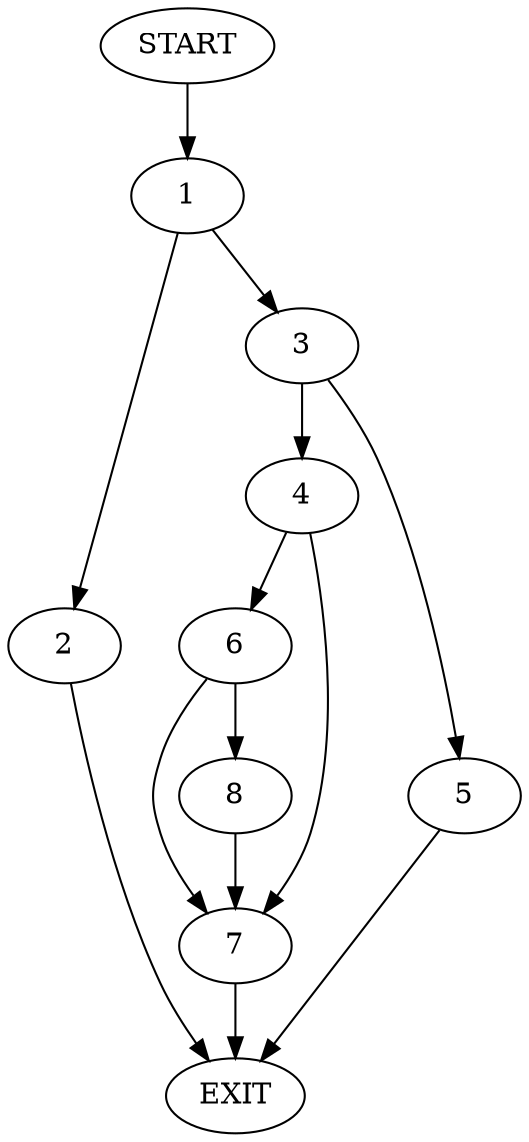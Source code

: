 digraph {
0 [label="START"]
9 [label="EXIT"]
0 -> 1
1 -> 2
1 -> 3
2 -> 9
3 -> 4
3 -> 5
5 -> 9
4 -> 6
4 -> 7
7 -> 9
6 -> 8
6 -> 7
8 -> 7
}

